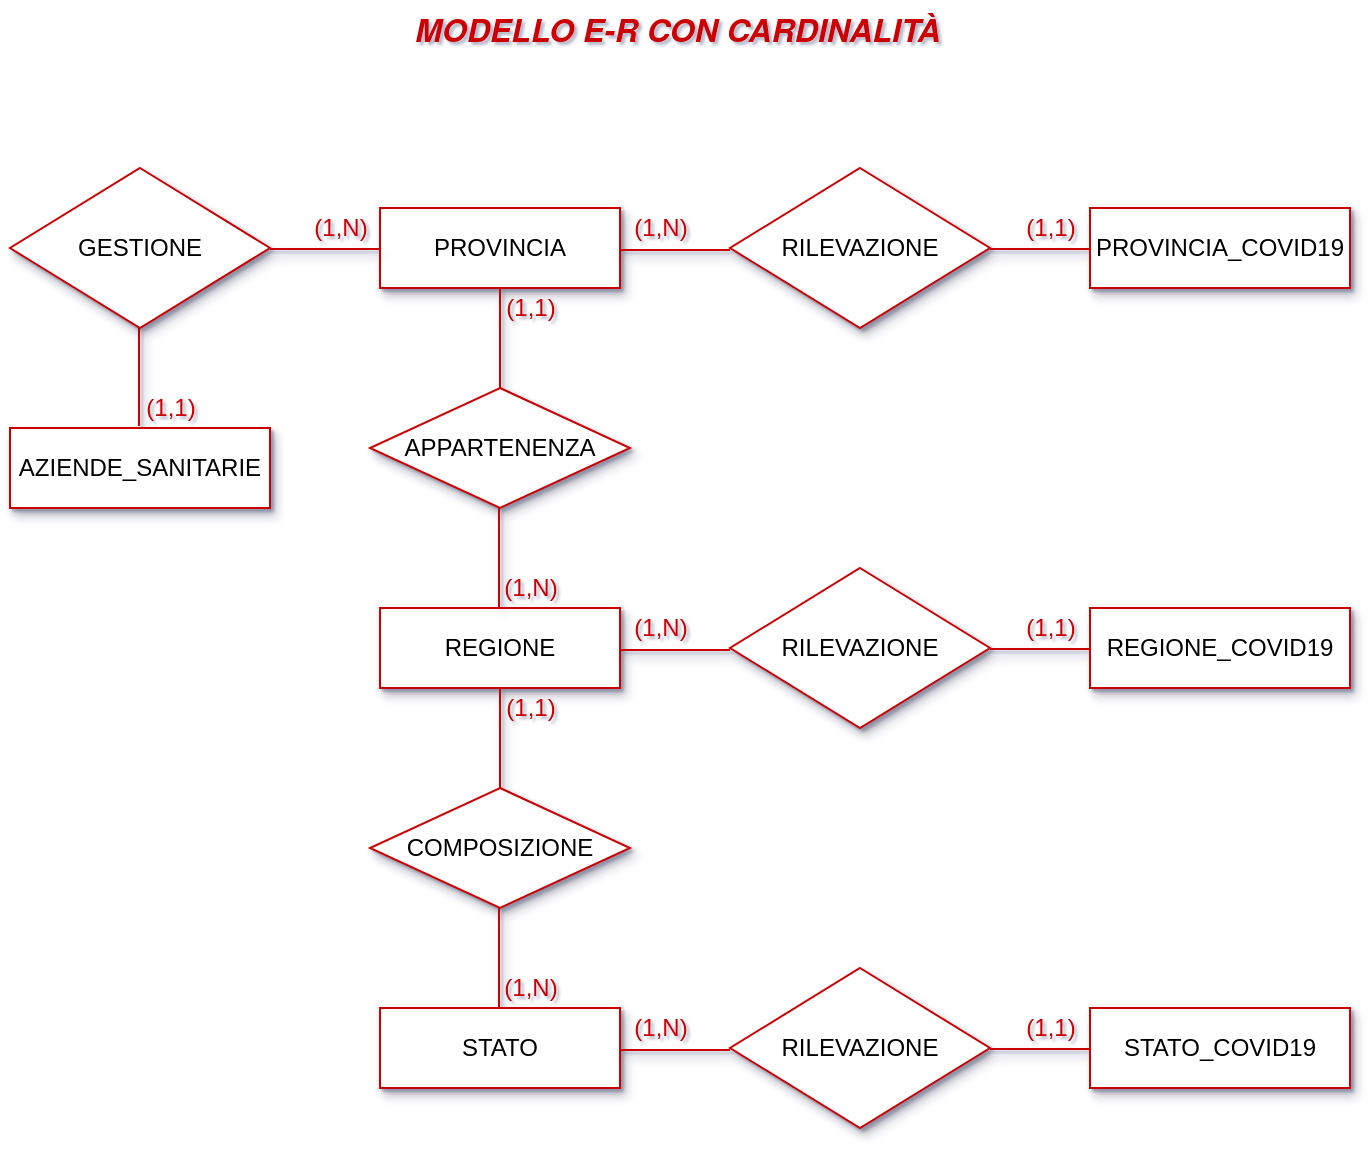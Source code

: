 <mxfile version="13.1.3" type="device"><diagram id="mft68rljReJlG69QHATg" name="Page-1"><mxGraphModel dx="1426" dy="671" grid="1" gridSize="10" guides="1" tooltips="1" connect="1" arrows="1" fold="1" page="1" pageScale="1" pageWidth="827" pageHeight="1169" math="0" shadow="1" extFonts="Helvetica Neue^https://fonts.googleapis.com/css?family=Helvetica+Neue"><root><mxCell id="0"/><mxCell id="1" parent="0"/><mxCell id="zF0XIdlhmRPVy2XOkBQg-1" value="PROVINCIA" style="rounded=0;whiteSpace=wrap;html=1;strokeColor=#CC0000;shadow=1;" parent="1" vertex="1"><mxGeometry x="265" y="140" width="120" height="40" as="geometry"/></mxCell><mxCell id="zF0XIdlhmRPVy2XOkBQg-2" value="" style="endArrow=none;html=1;entryX=0.5;entryY=1;entryDx=0;entryDy=0;strokeColor=#CC0000;shadow=1;" parent="1" target="zF0XIdlhmRPVy2XOkBQg-1" edge="1"><mxGeometry width="50" height="50" relative="1" as="geometry"><mxPoint x="325" y="230" as="sourcePoint"/><mxPoint x="385" y="260" as="targetPoint"/></mxGeometry></mxCell><mxCell id="zF0XIdlhmRPVy2XOkBQg-3" value="APPARTENENZA" style="rhombus;whiteSpace=wrap;html=1;strokeColor=#CC0000;shadow=1;" parent="1" vertex="1"><mxGeometry x="260" y="230" width="130" height="60" as="geometry"/></mxCell><mxCell id="zF0XIdlhmRPVy2XOkBQg-5" value="REGIONE" style="rounded=0;whiteSpace=wrap;html=1;strokeColor=#CC0000;shadow=1;" parent="1" vertex="1"><mxGeometry x="265" y="340" width="120" height="40" as="geometry"/></mxCell><mxCell id="zF0XIdlhmRPVy2XOkBQg-6" value="" style="endArrow=none;html=1;entryX=0.5;entryY=1;entryDx=0;entryDy=0;strokeColor=#CC0000;shadow=1;" parent="1" edge="1"><mxGeometry width="50" height="50" relative="1" as="geometry"><mxPoint x="324.5" y="340" as="sourcePoint"/><mxPoint x="324.5" y="290" as="targetPoint"/></mxGeometry></mxCell><mxCell id="zF0XIdlhmRPVy2XOkBQg-7" value="" style="endArrow=none;html=1;exitX=1;exitY=0.5;exitDx=0;exitDy=0;strokeColor=#CC0000;shadow=1;" parent="1" edge="1"><mxGeometry width="50" height="50" relative="1" as="geometry"><mxPoint x="385" y="161" as="sourcePoint"/><mxPoint x="440" y="161" as="targetPoint"/></mxGeometry></mxCell><mxCell id="zF0XIdlhmRPVy2XOkBQg-9" value="RILEVAZIONE" style="rhombus;whiteSpace=wrap;html=1;strokeColor=#CC0000;shadow=1;" parent="1" vertex="1"><mxGeometry x="440" y="120" width="130" height="80" as="geometry"/></mxCell><mxCell id="zF0XIdlhmRPVy2XOkBQg-23" value="&lt;font color=&quot;#cc0000&quot; style=&quot;font-size: 16px&quot;&gt;&lt;i&gt;&lt;b&gt;MODELLO E-R CON CARDINALITÀ&lt;/b&gt;&lt;/i&gt;&lt;/font&gt;" style="text;html=1;strokeColor=none;fillColor=none;align=center;verticalAlign=middle;whiteSpace=wrap;rounded=0;shadow=1;fontFamily=Helvetica Neue;FType=g;" parent="1" vertex="1"><mxGeometry x="271" y="40" width="286" height="20" as="geometry"/></mxCell><mxCell id="uUSpS8wdSF80W4FRboEa-1" value="" style="endArrow=none;html=1;entryX=0.5;entryY=1;entryDx=0;entryDy=0;strokeColor=#CC0000;shadow=1;" parent="1" edge="1"><mxGeometry width="50" height="50" relative="1" as="geometry"><mxPoint x="325" y="430" as="sourcePoint"/><mxPoint x="325" y="380" as="targetPoint"/></mxGeometry></mxCell><mxCell id="uUSpS8wdSF80W4FRboEa-2" value="COMPOSIZIONE" style="rhombus;whiteSpace=wrap;html=1;strokeColor=#CC0000;shadow=1;" parent="1" vertex="1"><mxGeometry x="260" y="430" width="130" height="60" as="geometry"/></mxCell><mxCell id="uUSpS8wdSF80W4FRboEa-3" value="" style="endArrow=none;html=1;entryX=0.5;entryY=1;entryDx=0;entryDy=0;strokeColor=#CC0000;shadow=1;" parent="1" edge="1"><mxGeometry width="50" height="50" relative="1" as="geometry"><mxPoint x="324.5" y="540" as="sourcePoint"/><mxPoint x="324.5" y="490" as="targetPoint"/></mxGeometry></mxCell><mxCell id="uUSpS8wdSF80W4FRboEa-4" value="STATO" style="rounded=0;whiteSpace=wrap;html=1;strokeColor=#CC0000;shadow=1;" parent="1" vertex="1"><mxGeometry x="265" y="540" width="120" height="40" as="geometry"/></mxCell><mxCell id="uUSpS8wdSF80W4FRboEa-17" value="" style="endArrow=none;html=1;exitX=1;exitY=0.5;exitDx=0;exitDy=0;strokeColor=#CC0000;shadow=1;" parent="1" edge="1"><mxGeometry width="50" height="50" relative="1" as="geometry"><mxPoint x="570" y="160.5" as="sourcePoint"/><mxPoint x="625" y="160.5" as="targetPoint"/></mxGeometry></mxCell><mxCell id="uUSpS8wdSF80W4FRboEa-18" value="" style="endArrow=none;html=1;exitX=1;exitY=0.5;exitDx=0;exitDy=0;strokeColor=#CC0000;shadow=1;" parent="1" edge="1"><mxGeometry width="50" height="50" relative="1" as="geometry"><mxPoint x="385" y="361" as="sourcePoint"/><mxPoint x="440" y="361" as="targetPoint"/></mxGeometry></mxCell><mxCell id="uUSpS8wdSF80W4FRboEa-19" value="RILEVAZIONE" style="rhombus;whiteSpace=wrap;html=1;strokeColor=#CC0000;shadow=1;" parent="1" vertex="1"><mxGeometry x="440" y="320" width="130" height="80" as="geometry"/></mxCell><mxCell id="uUSpS8wdSF80W4FRboEa-20" value="" style="endArrow=none;html=1;exitX=1;exitY=0.5;exitDx=0;exitDy=0;strokeColor=#CC0000;shadow=1;" parent="1" edge="1"><mxGeometry width="50" height="50" relative="1" as="geometry"><mxPoint x="570" y="360.5" as="sourcePoint"/><mxPoint x="625" y="360.5" as="targetPoint"/></mxGeometry></mxCell><mxCell id="uUSpS8wdSF80W4FRboEa-21" value="" style="endArrow=none;html=1;exitX=1;exitY=0.5;exitDx=0;exitDy=0;strokeColor=#CC0000;shadow=1;" parent="1" edge="1"><mxGeometry width="50" height="50" relative="1" as="geometry"><mxPoint x="385" y="561" as="sourcePoint"/><mxPoint x="440" y="561" as="targetPoint"/></mxGeometry></mxCell><mxCell id="uUSpS8wdSF80W4FRboEa-22" value="RILEVAZIONE" style="rhombus;whiteSpace=wrap;html=1;strokeColor=#CC0000;shadow=1;" parent="1" vertex="1"><mxGeometry x="440" y="520" width="130" height="80" as="geometry"/></mxCell><mxCell id="uUSpS8wdSF80W4FRboEa-23" value="" style="endArrow=none;html=1;exitX=1;exitY=0.5;exitDx=0;exitDy=0;strokeColor=#CC0000;shadow=1;" parent="1" edge="1"><mxGeometry width="50" height="50" relative="1" as="geometry"><mxPoint x="570" y="560.5" as="sourcePoint"/><mxPoint x="625" y="560.5" as="targetPoint"/></mxGeometry></mxCell><mxCell id="uUSpS8wdSF80W4FRboEa-24" value="PROVINCIA_COVID19" style="rounded=0;whiteSpace=wrap;html=1;strokeColor=#CC0000;shadow=1;" parent="1" vertex="1"><mxGeometry x="620" y="140" width="130" height="40" as="geometry"/></mxCell><mxCell id="uUSpS8wdSF80W4FRboEa-25" value="STATO_COVID19" style="rounded=0;whiteSpace=wrap;html=1;strokeColor=#CC0000;shadow=1;" parent="1" vertex="1"><mxGeometry x="620" y="540" width="130" height="40" as="geometry"/></mxCell><mxCell id="uUSpS8wdSF80W4FRboEa-26" value="REGIONE_COVID19" style="rounded=0;whiteSpace=wrap;html=1;strokeColor=#CC0000;shadow=1;" parent="1" vertex="1"><mxGeometry x="620" y="340" width="130" height="40" as="geometry"/></mxCell><mxCell id="uUSpS8wdSF80W4FRboEa-27" value="" style="endArrow=none;html=1;strokeColor=#CC0000;shadow=1;" parent="1" edge="1"><mxGeometry width="50" height="50" relative="1" as="geometry"><mxPoint x="144.5" y="249" as="sourcePoint"/><mxPoint x="144.5" y="200" as="targetPoint"/></mxGeometry></mxCell><mxCell id="uUSpS8wdSF80W4FRboEa-28" value="GESTIONE" style="rhombus;whiteSpace=wrap;html=1;strokeColor=#CC0000;shadow=1;" parent="1" vertex="1"><mxGeometry x="80" y="120" width="130" height="80" as="geometry"/></mxCell><mxCell id="uUSpS8wdSF80W4FRboEa-29" value="" style="endArrow=none;html=1;exitX=1;exitY=0.5;exitDx=0;exitDy=0;strokeColor=#CC0000;shadow=1;" parent="1" edge="1"><mxGeometry width="50" height="50" relative="1" as="geometry"><mxPoint x="210" y="160.5" as="sourcePoint"/><mxPoint x="265" y="160.5" as="targetPoint"/></mxGeometry></mxCell><mxCell id="uUSpS8wdSF80W4FRboEa-30" value="AZIENDE_SANITARIE" style="rounded=0;whiteSpace=wrap;html=1;strokeColor=#CC0000;shadow=1;" parent="1" vertex="1"><mxGeometry x="80" y="250" width="130" height="40" as="geometry"/></mxCell><mxCell id="7mCCKSN7ykPpo3nuzB6N-1" value="&lt;font color=&quot;#cc0000&quot;&gt;(1,N)&lt;/font&gt;" style="text;html=1;align=center;verticalAlign=middle;resizable=0;points=[];autosize=1;" vertex="1" parent="1"><mxGeometry x="225" y="140" width="40" height="20" as="geometry"/></mxCell><mxCell id="7mCCKSN7ykPpo3nuzB6N-2" value="&lt;font color=&quot;#cc0000&quot;&gt;(1,1)&lt;/font&gt;" style="text;html=1;align=center;verticalAlign=middle;resizable=0;points=[];autosize=1;" vertex="1" parent="1"><mxGeometry x="140" y="230" width="40" height="20" as="geometry"/></mxCell><mxCell id="7mCCKSN7ykPpo3nuzB6N-3" value="&lt;font color=&quot;#cc0000&quot;&gt;(1,N)&lt;/font&gt;" style="text;html=1;align=center;verticalAlign=middle;resizable=0;points=[];autosize=1;" vertex="1" parent="1"><mxGeometry x="385" y="140" width="40" height="20" as="geometry"/></mxCell><mxCell id="7mCCKSN7ykPpo3nuzB6N-4" value="&lt;font color=&quot;#cc0000&quot;&gt;(1,N)&lt;/font&gt;" style="text;html=1;align=center;verticalAlign=middle;resizable=0;points=[];autosize=1;" vertex="1" parent="1"><mxGeometry x="320" y="320" width="40" height="20" as="geometry"/></mxCell><mxCell id="7mCCKSN7ykPpo3nuzB6N-5" value="&lt;font color=&quot;#cc0000&quot;&gt;(1,N)&lt;/font&gt;" style="text;html=1;align=center;verticalAlign=middle;resizable=0;points=[];autosize=1;" vertex="1" parent="1"><mxGeometry x="320" y="520" width="40" height="20" as="geometry"/></mxCell><mxCell id="7mCCKSN7ykPpo3nuzB6N-6" value="&lt;font color=&quot;#cc0000&quot;&gt;(1,N)&lt;/font&gt;" style="text;html=1;align=center;verticalAlign=middle;resizable=0;points=[];autosize=1;" vertex="1" parent="1"><mxGeometry x="385" y="340" width="40" height="20" as="geometry"/></mxCell><mxCell id="7mCCKSN7ykPpo3nuzB6N-7" value="&lt;font color=&quot;#cc0000&quot;&gt;(1,N)&lt;/font&gt;" style="text;html=1;align=center;verticalAlign=middle;resizable=0;points=[];autosize=1;" vertex="1" parent="1"><mxGeometry x="385" y="540" width="40" height="20" as="geometry"/></mxCell><mxCell id="7mCCKSN7ykPpo3nuzB6N-8" value="&lt;font color=&quot;#cc0000&quot;&gt;(1,1)&lt;/font&gt;" style="text;html=1;align=center;verticalAlign=middle;resizable=0;points=[];autosize=1;" vertex="1" parent="1"><mxGeometry x="320" y="180" width="40" height="20" as="geometry"/></mxCell><mxCell id="7mCCKSN7ykPpo3nuzB6N-9" value="&lt;font color=&quot;#cc0000&quot;&gt;(1,1)&lt;/font&gt;" style="text;html=1;align=center;verticalAlign=middle;resizable=0;points=[];autosize=1;" vertex="1" parent="1"><mxGeometry x="320" y="380" width="40" height="20" as="geometry"/></mxCell><mxCell id="7mCCKSN7ykPpo3nuzB6N-10" value="&lt;font color=&quot;#cc0000&quot;&gt;(1,1)&lt;/font&gt;" style="text;html=1;align=center;verticalAlign=middle;resizable=0;points=[];autosize=1;" vertex="1" parent="1"><mxGeometry x="580" y="140" width="40" height="20" as="geometry"/></mxCell><mxCell id="7mCCKSN7ykPpo3nuzB6N-11" value="&lt;font color=&quot;#cc0000&quot;&gt;(1,1)&lt;/font&gt;" style="text;html=1;align=center;verticalAlign=middle;resizable=0;points=[];autosize=1;" vertex="1" parent="1"><mxGeometry x="580" y="340" width="40" height="20" as="geometry"/></mxCell><mxCell id="7mCCKSN7ykPpo3nuzB6N-12" value="&lt;font color=&quot;#cc0000&quot;&gt;(1,1)&lt;/font&gt;" style="text;html=1;align=center;verticalAlign=middle;resizable=0;points=[];autosize=1;" vertex="1" parent="1"><mxGeometry x="580" y="540" width="40" height="20" as="geometry"/></mxCell></root></mxGraphModel></diagram></mxfile>